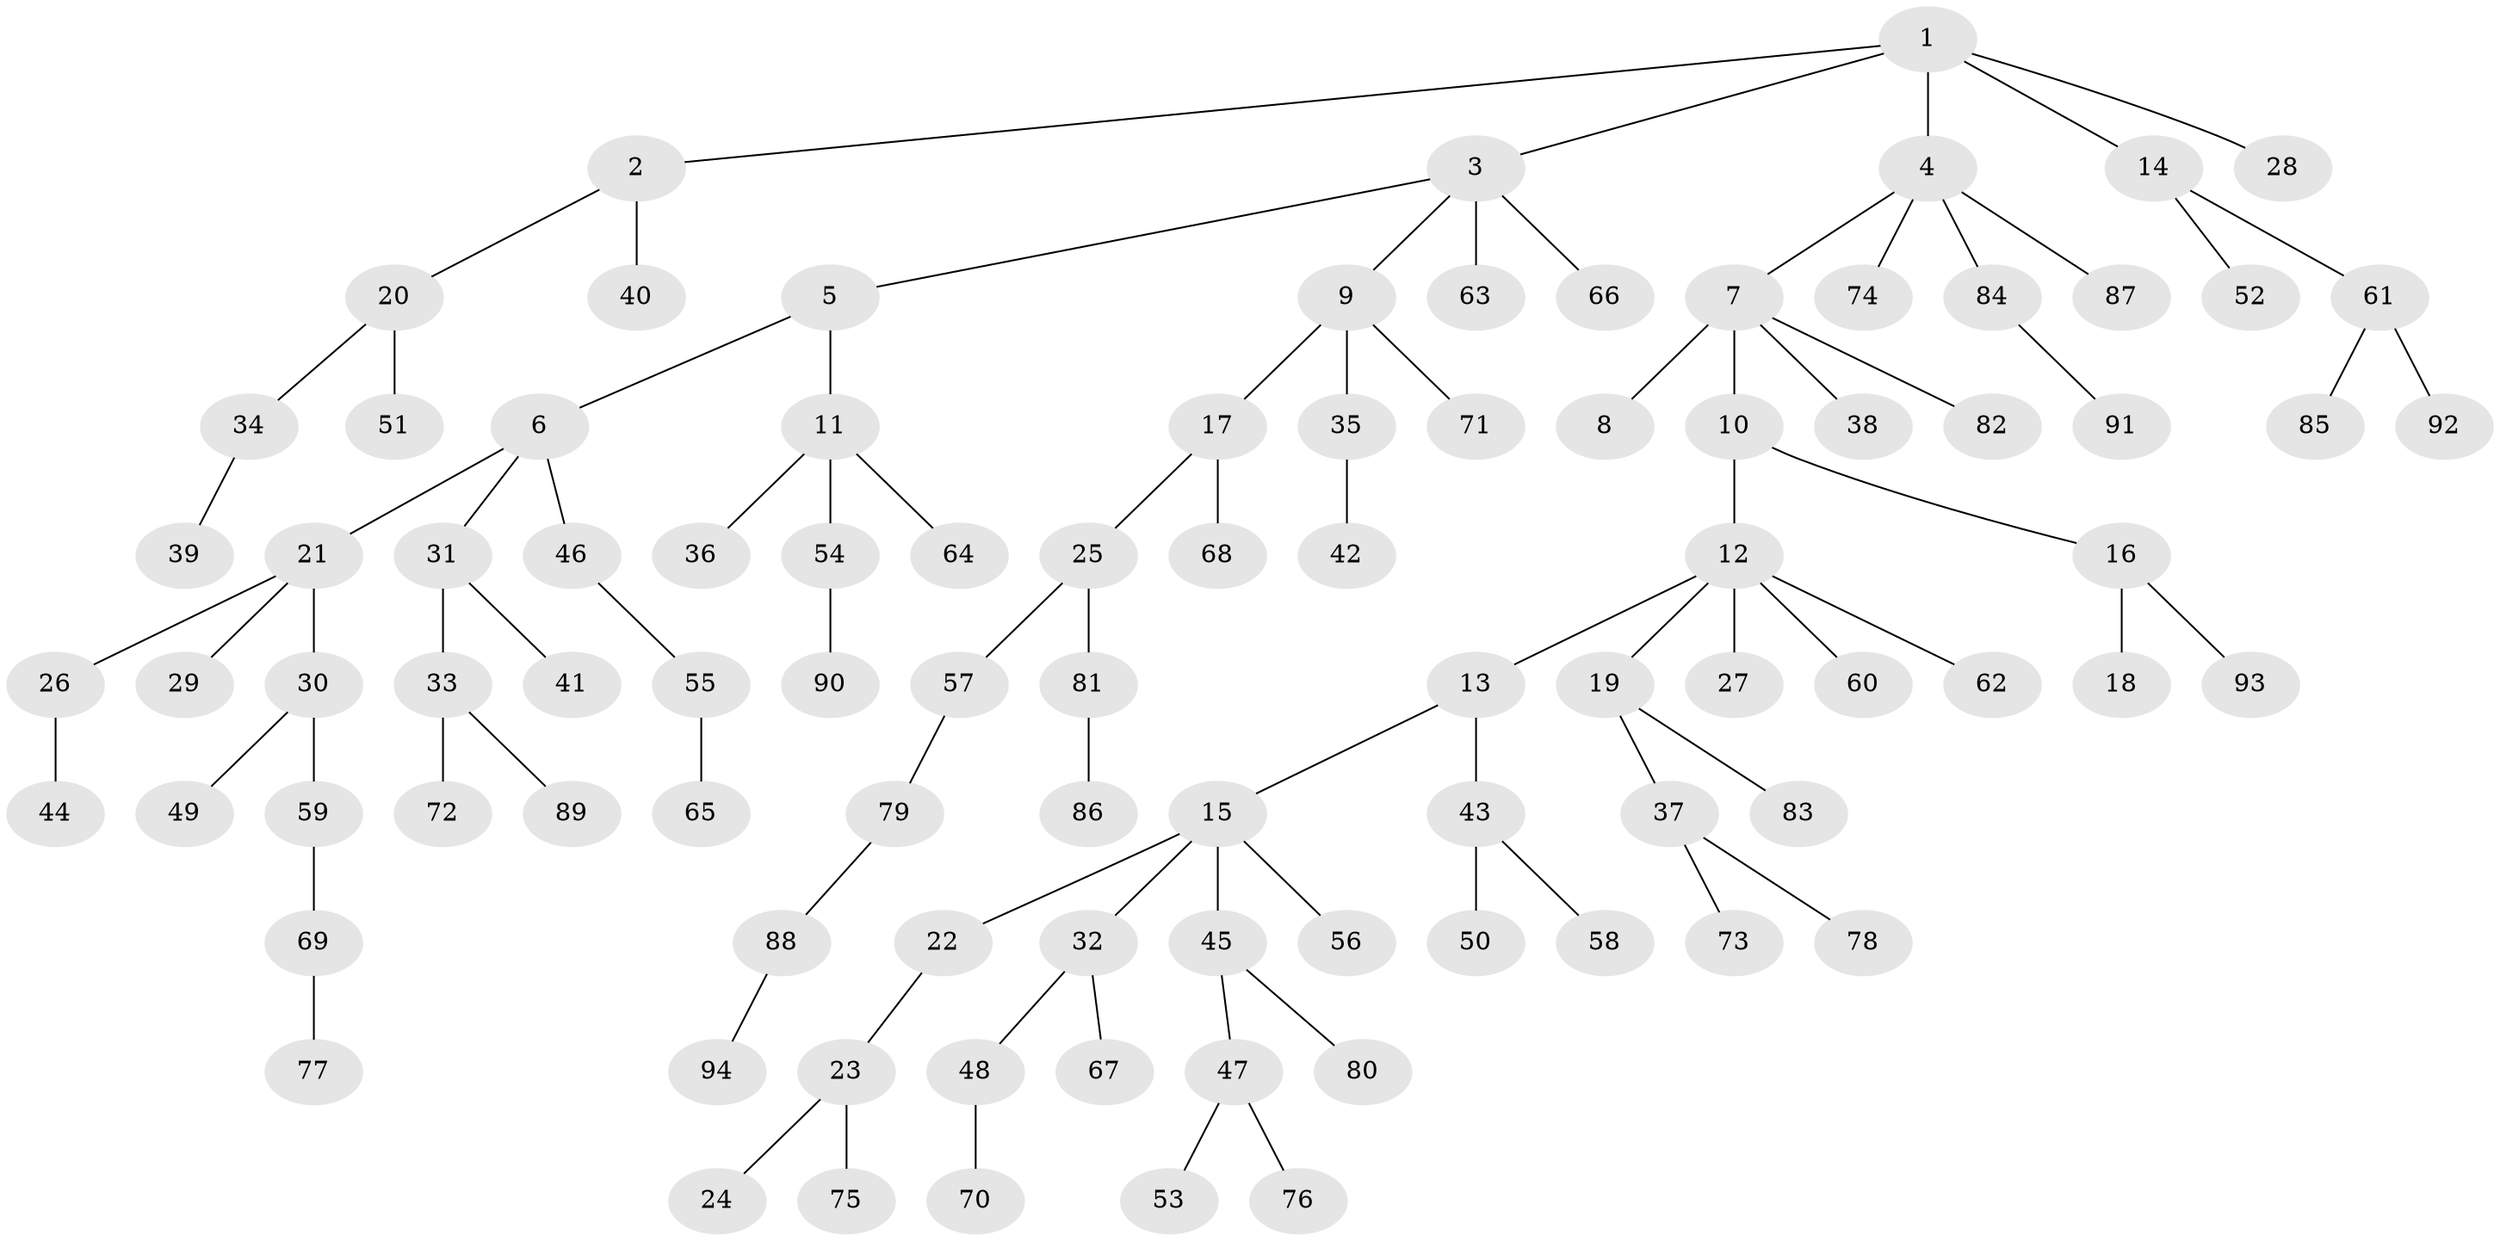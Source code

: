 // coarse degree distribution, {6: 0.031746031746031744, 4: 0.06349206349206349, 5: 0.047619047619047616, 3: 0.047619047619047616, 1: 0.5555555555555556, 7: 0.015873015873015872, 2: 0.23809523809523808}
// Generated by graph-tools (version 1.1) at 2025/42/03/06/25 10:42:02]
// undirected, 94 vertices, 93 edges
graph export_dot {
graph [start="1"]
  node [color=gray90,style=filled];
  1;
  2;
  3;
  4;
  5;
  6;
  7;
  8;
  9;
  10;
  11;
  12;
  13;
  14;
  15;
  16;
  17;
  18;
  19;
  20;
  21;
  22;
  23;
  24;
  25;
  26;
  27;
  28;
  29;
  30;
  31;
  32;
  33;
  34;
  35;
  36;
  37;
  38;
  39;
  40;
  41;
  42;
  43;
  44;
  45;
  46;
  47;
  48;
  49;
  50;
  51;
  52;
  53;
  54;
  55;
  56;
  57;
  58;
  59;
  60;
  61;
  62;
  63;
  64;
  65;
  66;
  67;
  68;
  69;
  70;
  71;
  72;
  73;
  74;
  75;
  76;
  77;
  78;
  79;
  80;
  81;
  82;
  83;
  84;
  85;
  86;
  87;
  88;
  89;
  90;
  91;
  92;
  93;
  94;
  1 -- 2;
  1 -- 3;
  1 -- 4;
  1 -- 14;
  1 -- 28;
  2 -- 20;
  2 -- 40;
  3 -- 5;
  3 -- 9;
  3 -- 63;
  3 -- 66;
  4 -- 7;
  4 -- 74;
  4 -- 84;
  4 -- 87;
  5 -- 6;
  5 -- 11;
  6 -- 21;
  6 -- 31;
  6 -- 46;
  7 -- 8;
  7 -- 10;
  7 -- 38;
  7 -- 82;
  9 -- 17;
  9 -- 35;
  9 -- 71;
  10 -- 12;
  10 -- 16;
  11 -- 36;
  11 -- 54;
  11 -- 64;
  12 -- 13;
  12 -- 19;
  12 -- 27;
  12 -- 60;
  12 -- 62;
  13 -- 15;
  13 -- 43;
  14 -- 52;
  14 -- 61;
  15 -- 22;
  15 -- 32;
  15 -- 45;
  15 -- 56;
  16 -- 18;
  16 -- 93;
  17 -- 25;
  17 -- 68;
  19 -- 37;
  19 -- 83;
  20 -- 34;
  20 -- 51;
  21 -- 26;
  21 -- 29;
  21 -- 30;
  22 -- 23;
  23 -- 24;
  23 -- 75;
  25 -- 57;
  25 -- 81;
  26 -- 44;
  30 -- 49;
  30 -- 59;
  31 -- 33;
  31 -- 41;
  32 -- 48;
  32 -- 67;
  33 -- 72;
  33 -- 89;
  34 -- 39;
  35 -- 42;
  37 -- 73;
  37 -- 78;
  43 -- 50;
  43 -- 58;
  45 -- 47;
  45 -- 80;
  46 -- 55;
  47 -- 53;
  47 -- 76;
  48 -- 70;
  54 -- 90;
  55 -- 65;
  57 -- 79;
  59 -- 69;
  61 -- 85;
  61 -- 92;
  69 -- 77;
  79 -- 88;
  81 -- 86;
  84 -- 91;
  88 -- 94;
}
